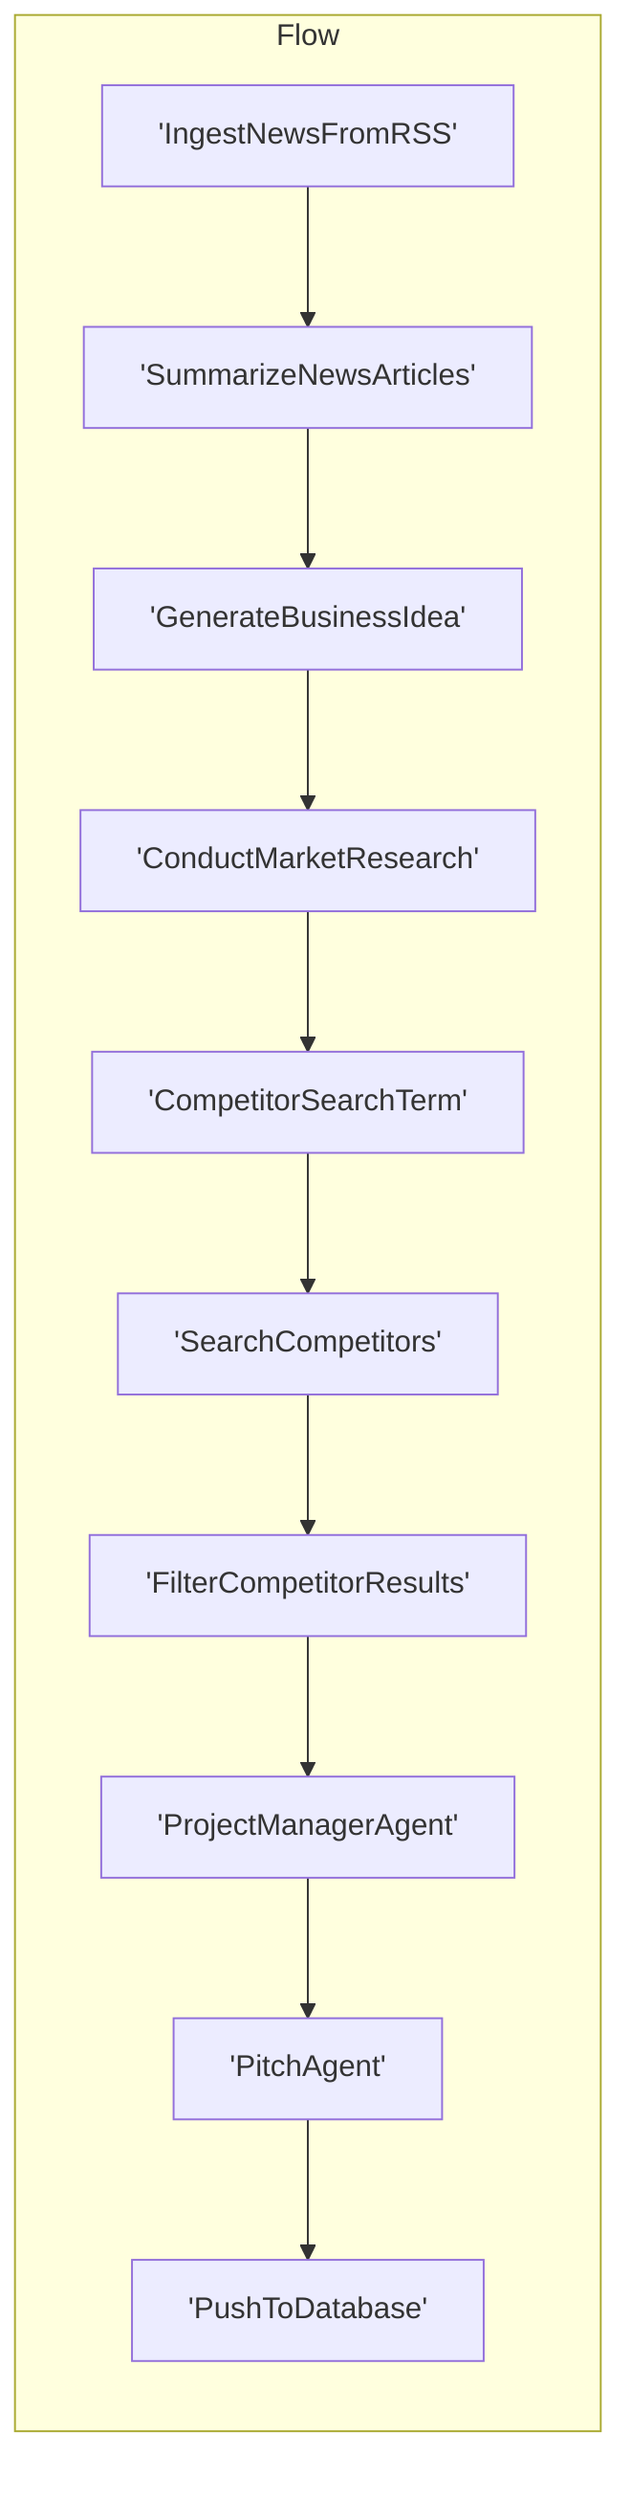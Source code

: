 graph LR

    subgraph sub_flow_N1[Flow]
    N2['IngestNewsFromRSS']
    N3['SummarizeNewsArticles']
    N2 --> N3
    N4['GenerateBusinessIdea']
    N3 --> N4
    N5['ConductMarketResearch']
    N4 --> N5
    N6['CompetitorSearchTerm']
    N5 --> N6
    N7['SearchCompetitors']
    N6 --> N7
    N8['FilterCompetitorResults']
    N7 --> N8
    N9['ProjectManagerAgent']
    N8 --> N9
    N10['PitchAgent']
    N9 --> N10
    N11['PushToDatabase']
    N10 --> N11
    end